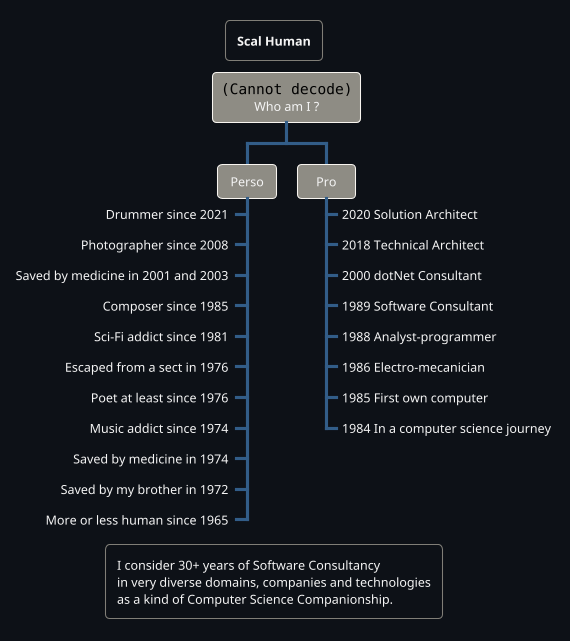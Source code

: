 @startwbs
!theme sandstone
<Style>
  Document {
      BackgroundColor #0D1117
      FontColor WhiteSmoke
  }
  Title {
    BorderColor Transparent
    FontSize 12
  }
  Node {
    Margin 1
    Padding 8
    FontColor WhiteSmoke
    HorizontalAlignment Center
  }
  Depth(1) {
    SameWidth true
    MinimumWidth 56
  }
</Style>
Title Scal Human
* <img:.\Scal.png{scale=0.5}>\nWho am I ?
 - Perso
  -_ Drummer since 2021
  -_ Photographer since 2008
  -_ Saved by medicine in 2001 and 2003
  -_ Composer since 1985
  -_ Sci-Fi addict since 1981
  -_ Escaped from a sect in 1976
  -_ Poet at least since 1976
  -_ Music addict since 1974
  -_ Saved by medicine in 1974
  -_ Saved by my brother in 1972
  -_ More or less human since 1965
 + Pro
  +_ 2020 Solution Architect
  +_ 2018 Technical Architect
  +_ 2000 dotNet Consultant
  +_ 1989 Software Consultant
  +_ 1988 Analyst-programmer
  +_ 1986 Electro-mecanician
  +_ 1985 First own computer
  +_ 1984 In a computer science journey

Legend
I consider 30+ years of Software Consultancy
in very diverse domains, companies and technologies
as a kind of Computer Science Companionship.
End Legend
@endwbs
